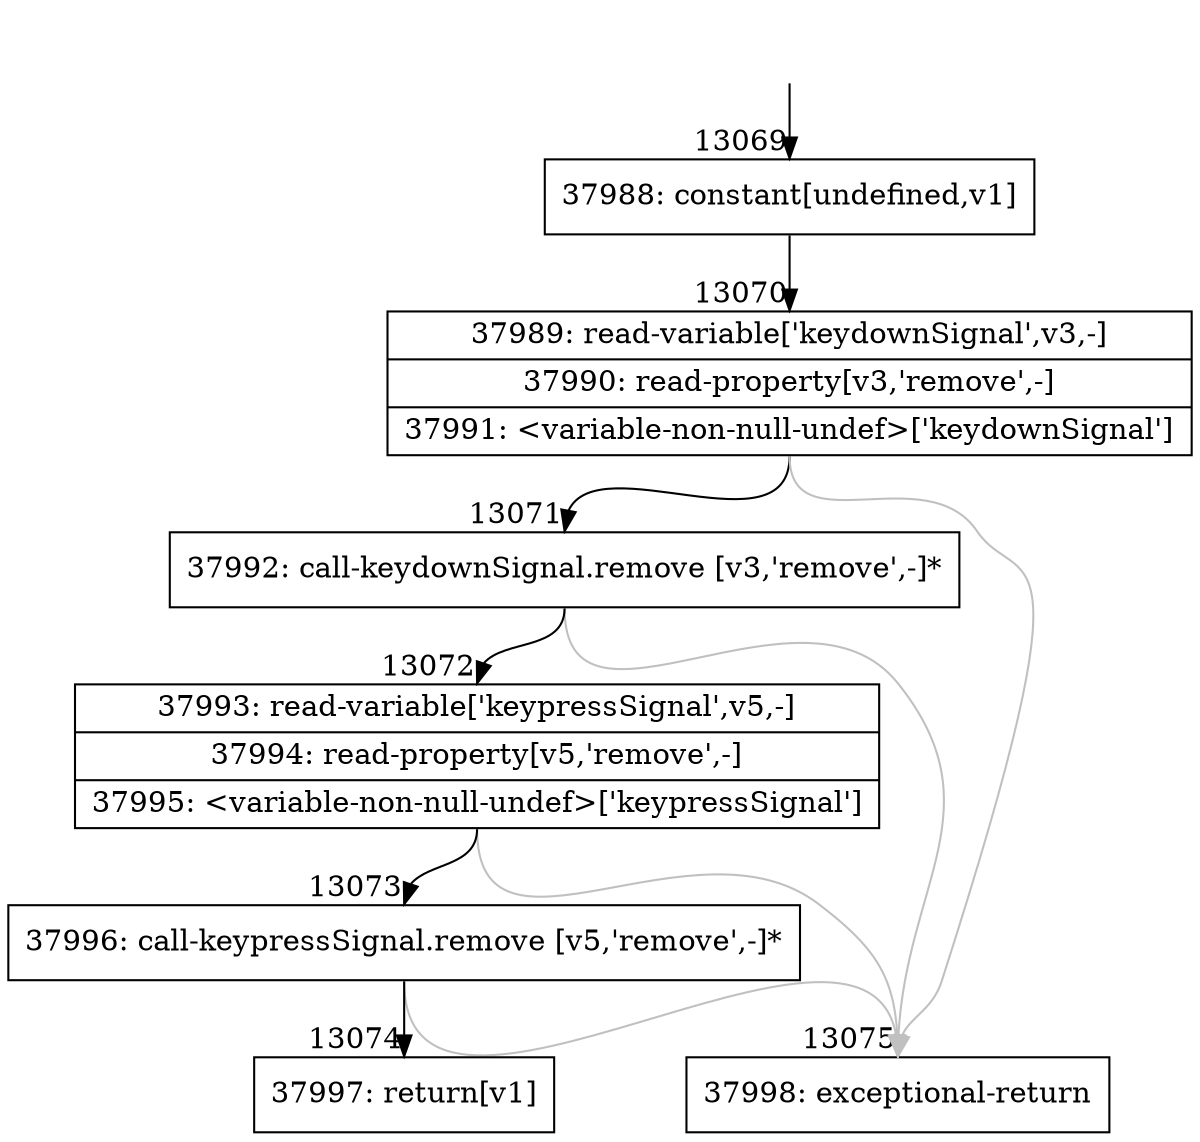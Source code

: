 digraph {
rankdir="TD"
BB_entry959[shape=none,label=""];
BB_entry959 -> BB13069 [tailport=s, headport=n, headlabel="    13069"]
BB13069 [shape=record label="{37988: constant[undefined,v1]}" ] 
BB13069 -> BB13070 [tailport=s, headport=n, headlabel="      13070"]
BB13070 [shape=record label="{37989: read-variable['keydownSignal',v3,-]|37990: read-property[v3,'remove',-]|37991: \<variable-non-null-undef\>['keydownSignal']}" ] 
BB13070 -> BB13071 [tailport=s, headport=n, headlabel="      13071"]
BB13070 -> BB13075 [tailport=s, headport=n, color=gray, headlabel="      13075"]
BB13071 [shape=record label="{37992: call-keydownSignal.remove [v3,'remove',-]*}" ] 
BB13071 -> BB13072 [tailport=s, headport=n, headlabel="      13072"]
BB13071 -> BB13075 [tailport=s, headport=n, color=gray]
BB13072 [shape=record label="{37993: read-variable['keypressSignal',v5,-]|37994: read-property[v5,'remove',-]|37995: \<variable-non-null-undef\>['keypressSignal']}" ] 
BB13072 -> BB13073 [tailport=s, headport=n, headlabel="      13073"]
BB13072 -> BB13075 [tailport=s, headport=n, color=gray]
BB13073 [shape=record label="{37996: call-keypressSignal.remove [v5,'remove',-]*}" ] 
BB13073 -> BB13074 [tailport=s, headport=n, headlabel="      13074"]
BB13073 -> BB13075 [tailport=s, headport=n, color=gray]
BB13074 [shape=record label="{37997: return[v1]}" ] 
BB13075 [shape=record label="{37998: exceptional-return}" ] 
//#$~ 18292
}
